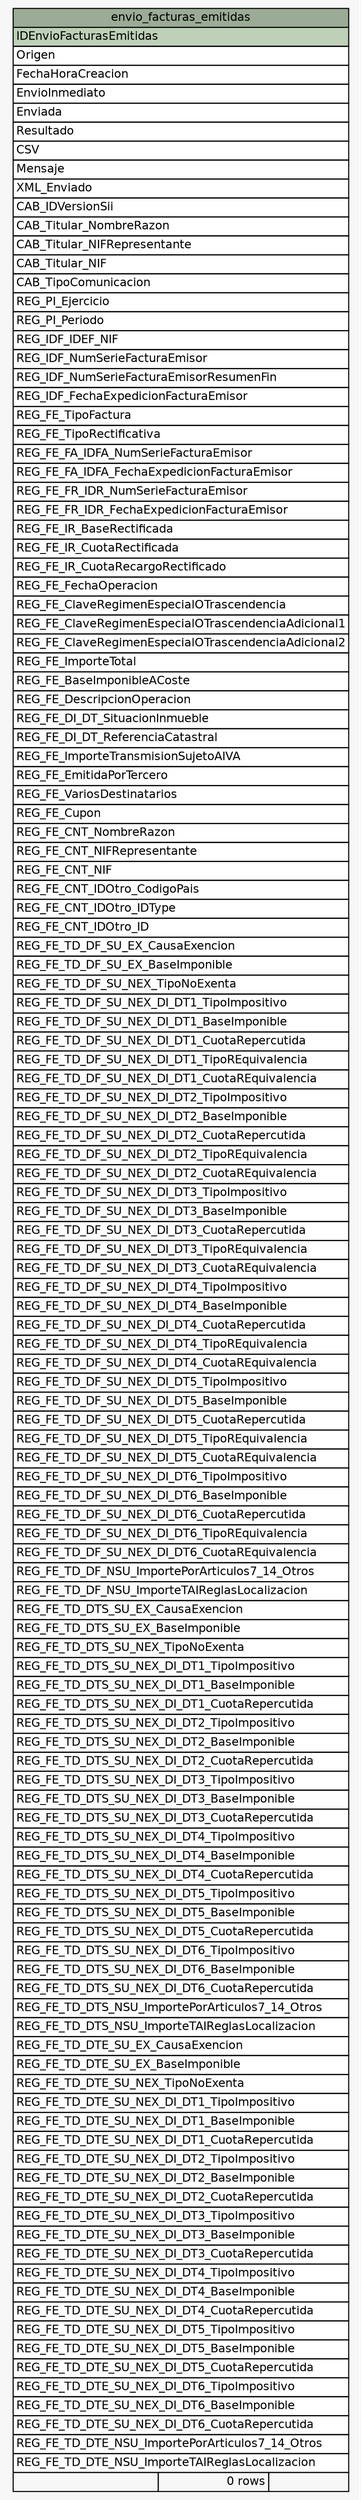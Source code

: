 // dot 2.38.0 on Windows 10 10.0
// SchemaSpy rev 590
digraph "envio_facturas_emitidas" {
  graph [
    rankdir="RL"
    bgcolor="#f7f7f7"
    nodesep="0.18"
    ranksep="0.46"
    fontname="Helvetica"
    fontsize="11"
  ];
  node [
    fontname="Helvetica"
    fontsize="11"
    shape="plaintext"
  ];
  edge [
    arrowsize="0.8"
  ];
  "envio_facturas_emitidas" [
    label=<
    <TABLE BORDER="0" CELLBORDER="1" CELLSPACING="0" BGCOLOR="#ffffff">
      <TR><TD COLSPAN="3" BGCOLOR="#9bab96" ALIGN="CENTER">envio_facturas_emitidas</TD></TR>
      <TR><TD PORT="IDEnvioFacturasEmitidas" COLSPAN="3" BGCOLOR="#bed1b8" ALIGN="LEFT">IDEnvioFacturasEmitidas</TD></TR>
      <TR><TD PORT="Origen" COLSPAN="3" ALIGN="LEFT">Origen</TD></TR>
      <TR><TD PORT="FechaHoraCreacion" COLSPAN="3" ALIGN="LEFT">FechaHoraCreacion</TD></TR>
      <TR><TD PORT="EnvioInmediato" COLSPAN="3" ALIGN="LEFT">EnvioInmediato</TD></TR>
      <TR><TD PORT="Enviada" COLSPAN="3" ALIGN="LEFT">Enviada</TD></TR>
      <TR><TD PORT="Resultado" COLSPAN="3" ALIGN="LEFT">Resultado</TD></TR>
      <TR><TD PORT="CSV" COLSPAN="3" ALIGN="LEFT">CSV</TD></TR>
      <TR><TD PORT="Mensaje" COLSPAN="3" ALIGN="LEFT">Mensaje</TD></TR>
      <TR><TD PORT="XML_Enviado" COLSPAN="3" ALIGN="LEFT">XML_Enviado</TD></TR>
      <TR><TD PORT="CAB_IDVersionSii" COLSPAN="3" ALIGN="LEFT">CAB_IDVersionSii</TD></TR>
      <TR><TD PORT="CAB_Titular_NombreRazon" COLSPAN="3" ALIGN="LEFT">CAB_Titular_NombreRazon</TD></TR>
      <TR><TD PORT="CAB_Titular_NIFRepresentante" COLSPAN="3" ALIGN="LEFT">CAB_Titular_NIFRepresentante</TD></TR>
      <TR><TD PORT="CAB_Titular_NIF" COLSPAN="3" ALIGN="LEFT">CAB_Titular_NIF</TD></TR>
      <TR><TD PORT="CAB_TipoComunicacion" COLSPAN="3" ALIGN="LEFT">CAB_TipoComunicacion</TD></TR>
      <TR><TD PORT="REG_PI_Ejercicio" COLSPAN="3" ALIGN="LEFT">REG_PI_Ejercicio</TD></TR>
      <TR><TD PORT="REG_PI_Periodo" COLSPAN="3" ALIGN="LEFT">REG_PI_Periodo</TD></TR>
      <TR><TD PORT="REG_IDF_IDEF_NIF" COLSPAN="3" ALIGN="LEFT">REG_IDF_IDEF_NIF</TD></TR>
      <TR><TD PORT="REG_IDF_NumSerieFacturaEmisor" COLSPAN="3" ALIGN="LEFT">REG_IDF_NumSerieFacturaEmisor</TD></TR>
      <TR><TD PORT="REG_IDF_NumSerieFacturaEmisorResumenFin" COLSPAN="3" ALIGN="LEFT">REG_IDF_NumSerieFacturaEmisorResumenFin</TD></TR>
      <TR><TD PORT="REG_IDF_FechaExpedicionFacturaEmisor" COLSPAN="3" ALIGN="LEFT">REG_IDF_FechaExpedicionFacturaEmisor</TD></TR>
      <TR><TD PORT="REG_FE_TipoFactura" COLSPAN="3" ALIGN="LEFT">REG_FE_TipoFactura</TD></TR>
      <TR><TD PORT="REG_FE_TipoRectificativa" COLSPAN="3" ALIGN="LEFT">REG_FE_TipoRectificativa</TD></TR>
      <TR><TD PORT="REG_FE_FA_IDFA_NumSerieFacturaEmisor" COLSPAN="3" ALIGN="LEFT">REG_FE_FA_IDFA_NumSerieFacturaEmisor</TD></TR>
      <TR><TD PORT="REG_FE_FA_IDFA_FechaExpedicionFacturaEmisor" COLSPAN="3" ALIGN="LEFT">REG_FE_FA_IDFA_FechaExpedicionFacturaEmisor</TD></TR>
      <TR><TD PORT="REG_FE_FR_IDR_NumSerieFacturaEmisor" COLSPAN="3" ALIGN="LEFT">REG_FE_FR_IDR_NumSerieFacturaEmisor</TD></TR>
      <TR><TD PORT="REG_FE_FR_IDR_FechaExpedicionFacturaEmisor" COLSPAN="3" ALIGN="LEFT">REG_FE_FR_IDR_FechaExpedicionFacturaEmisor</TD></TR>
      <TR><TD PORT="REG_FE_IR_BaseRectificada" COLSPAN="3" ALIGN="LEFT">REG_FE_IR_BaseRectificada</TD></TR>
      <TR><TD PORT="REG_FE_IR_CuotaRectificada" COLSPAN="3" ALIGN="LEFT">REG_FE_IR_CuotaRectificada</TD></TR>
      <TR><TD PORT="REG_FE_IR_CuotaRecargoRectificado" COLSPAN="3" ALIGN="LEFT">REG_FE_IR_CuotaRecargoRectificado</TD></TR>
      <TR><TD PORT="REG_FE_FechaOperacion" COLSPAN="3" ALIGN="LEFT">REG_FE_FechaOperacion</TD></TR>
      <TR><TD PORT="REG_FE_ClaveRegimenEspecialOTrascendencia" COLSPAN="3" ALIGN="LEFT">REG_FE_ClaveRegimenEspecialOTrascendencia</TD></TR>
      <TR><TD PORT="REG_FE_ClaveRegimenEspecialOTrascendenciaAdicional1" COLSPAN="3" ALIGN="LEFT">REG_FE_ClaveRegimenEspecialOTrascendenciaAdicional1</TD></TR>
      <TR><TD PORT="REG_FE_ClaveRegimenEspecialOTrascendenciaAdicional2" COLSPAN="3" ALIGN="LEFT">REG_FE_ClaveRegimenEspecialOTrascendenciaAdicional2</TD></TR>
      <TR><TD PORT="REG_FE_ImporteTotal" COLSPAN="3" ALIGN="LEFT">REG_FE_ImporteTotal</TD></TR>
      <TR><TD PORT="REG_FE_BaseImponibleACoste" COLSPAN="3" ALIGN="LEFT">REG_FE_BaseImponibleACoste</TD></TR>
      <TR><TD PORT="REG_FE_DescripcionOperacion" COLSPAN="3" ALIGN="LEFT">REG_FE_DescripcionOperacion</TD></TR>
      <TR><TD PORT="REG_FE_DI_DT_SituacionInmueble" COLSPAN="3" ALIGN="LEFT">REG_FE_DI_DT_SituacionInmueble</TD></TR>
      <TR><TD PORT="REG_FE_DI_DT_ReferenciaCatastral" COLSPAN="3" ALIGN="LEFT">REG_FE_DI_DT_ReferenciaCatastral</TD></TR>
      <TR><TD PORT="REG_FE_ImporteTransmisionSujetoAIVA" COLSPAN="3" ALIGN="LEFT">REG_FE_ImporteTransmisionSujetoAIVA</TD></TR>
      <TR><TD PORT="REG_FE_EmitidaPorTercero" COLSPAN="3" ALIGN="LEFT">REG_FE_EmitidaPorTercero</TD></TR>
      <TR><TD PORT="REG_FE_VariosDestinatarios" COLSPAN="3" ALIGN="LEFT">REG_FE_VariosDestinatarios</TD></TR>
      <TR><TD PORT="REG_FE_Cupon" COLSPAN="3" ALIGN="LEFT">REG_FE_Cupon</TD></TR>
      <TR><TD PORT="REG_FE_CNT_NombreRazon" COLSPAN="3" ALIGN="LEFT">REG_FE_CNT_NombreRazon</TD></TR>
      <TR><TD PORT="REG_FE_CNT_NIFRepresentante" COLSPAN="3" ALIGN="LEFT">REG_FE_CNT_NIFRepresentante</TD></TR>
      <TR><TD PORT="REG_FE_CNT_NIF" COLSPAN="3" ALIGN="LEFT">REG_FE_CNT_NIF</TD></TR>
      <TR><TD PORT="REG_FE_CNT_IDOtro_CodigoPais" COLSPAN="3" ALIGN="LEFT">REG_FE_CNT_IDOtro_CodigoPais</TD></TR>
      <TR><TD PORT="REG_FE_CNT_IDOtro_IDType" COLSPAN="3" ALIGN="LEFT">REG_FE_CNT_IDOtro_IDType</TD></TR>
      <TR><TD PORT="REG_FE_CNT_IDOtro_ID" COLSPAN="3" ALIGN="LEFT">REG_FE_CNT_IDOtro_ID</TD></TR>
      <TR><TD PORT="REG_FE_TD_DF_SU_EX_CausaExencion" COLSPAN="3" ALIGN="LEFT">REG_FE_TD_DF_SU_EX_CausaExencion</TD></TR>
      <TR><TD PORT="REG_FE_TD_DF_SU_EX_BaseImponible" COLSPAN="3" ALIGN="LEFT">REG_FE_TD_DF_SU_EX_BaseImponible</TD></TR>
      <TR><TD PORT="REG_FE_TD_DF_SU_NEX_TipoNoExenta" COLSPAN="3" ALIGN="LEFT">REG_FE_TD_DF_SU_NEX_TipoNoExenta</TD></TR>
      <TR><TD PORT="REG_FE_TD_DF_SU_NEX_DI_DT1_TipoImpositivo" COLSPAN="3" ALIGN="LEFT">REG_FE_TD_DF_SU_NEX_DI_DT1_TipoImpositivo</TD></TR>
      <TR><TD PORT="REG_FE_TD_DF_SU_NEX_DI_DT1_BaseImponible" COLSPAN="3" ALIGN="LEFT">REG_FE_TD_DF_SU_NEX_DI_DT1_BaseImponible</TD></TR>
      <TR><TD PORT="REG_FE_TD_DF_SU_NEX_DI_DT1_CuotaRepercutida" COLSPAN="3" ALIGN="LEFT">REG_FE_TD_DF_SU_NEX_DI_DT1_CuotaRepercutida</TD></TR>
      <TR><TD PORT="REG_FE_TD_DF_SU_NEX_DI_DT1_TipoREquivalencia" COLSPAN="3" ALIGN="LEFT">REG_FE_TD_DF_SU_NEX_DI_DT1_TipoREquivalencia</TD></TR>
      <TR><TD PORT="REG_FE_TD_DF_SU_NEX_DI_DT1_CuotaREquivalencia" COLSPAN="3" ALIGN="LEFT">REG_FE_TD_DF_SU_NEX_DI_DT1_CuotaREquivalencia</TD></TR>
      <TR><TD PORT="REG_FE_TD_DF_SU_NEX_DI_DT2_TipoImpositivo" COLSPAN="3" ALIGN="LEFT">REG_FE_TD_DF_SU_NEX_DI_DT2_TipoImpositivo</TD></TR>
      <TR><TD PORT="REG_FE_TD_DF_SU_NEX_DI_DT2_BaseImponible" COLSPAN="3" ALIGN="LEFT">REG_FE_TD_DF_SU_NEX_DI_DT2_BaseImponible</TD></TR>
      <TR><TD PORT="REG_FE_TD_DF_SU_NEX_DI_DT2_CuotaRepercutida" COLSPAN="3" ALIGN="LEFT">REG_FE_TD_DF_SU_NEX_DI_DT2_CuotaRepercutida</TD></TR>
      <TR><TD PORT="REG_FE_TD_DF_SU_NEX_DI_DT2_TipoREquivalencia" COLSPAN="3" ALIGN="LEFT">REG_FE_TD_DF_SU_NEX_DI_DT2_TipoREquivalencia</TD></TR>
      <TR><TD PORT="REG_FE_TD_DF_SU_NEX_DI_DT2_CuotaREquivalencia" COLSPAN="3" ALIGN="LEFT">REG_FE_TD_DF_SU_NEX_DI_DT2_CuotaREquivalencia</TD></TR>
      <TR><TD PORT="REG_FE_TD_DF_SU_NEX_DI_DT3_TipoImpositivo" COLSPAN="3" ALIGN="LEFT">REG_FE_TD_DF_SU_NEX_DI_DT3_TipoImpositivo</TD></TR>
      <TR><TD PORT="REG_FE_TD_DF_SU_NEX_DI_DT3_BaseImponible" COLSPAN="3" ALIGN="LEFT">REG_FE_TD_DF_SU_NEX_DI_DT3_BaseImponible</TD></TR>
      <TR><TD PORT="REG_FE_TD_DF_SU_NEX_DI_DT3_CuotaRepercutida" COLSPAN="3" ALIGN="LEFT">REG_FE_TD_DF_SU_NEX_DI_DT3_CuotaRepercutida</TD></TR>
      <TR><TD PORT="REG_FE_TD_DF_SU_NEX_DI_DT3_TipoREquivalencia" COLSPAN="3" ALIGN="LEFT">REG_FE_TD_DF_SU_NEX_DI_DT3_TipoREquivalencia</TD></TR>
      <TR><TD PORT="REG_FE_TD_DF_SU_NEX_DI_DT3_CuotaREquivalencia" COLSPAN="3" ALIGN="LEFT">REG_FE_TD_DF_SU_NEX_DI_DT3_CuotaREquivalencia</TD></TR>
      <TR><TD PORT="REG_FE_TD_DF_SU_NEX_DI_DT4_TipoImpositivo" COLSPAN="3" ALIGN="LEFT">REG_FE_TD_DF_SU_NEX_DI_DT4_TipoImpositivo</TD></TR>
      <TR><TD PORT="REG_FE_TD_DF_SU_NEX_DI_DT4_BaseImponible" COLSPAN="3" ALIGN="LEFT">REG_FE_TD_DF_SU_NEX_DI_DT4_BaseImponible</TD></TR>
      <TR><TD PORT="REG_FE_TD_DF_SU_NEX_DI_DT4_CuotaRepercutida" COLSPAN="3" ALIGN="LEFT">REG_FE_TD_DF_SU_NEX_DI_DT4_CuotaRepercutida</TD></TR>
      <TR><TD PORT="REG_FE_TD_DF_SU_NEX_DI_DT4_TipoREquivalencia" COLSPAN="3" ALIGN="LEFT">REG_FE_TD_DF_SU_NEX_DI_DT4_TipoREquivalencia</TD></TR>
      <TR><TD PORT="REG_FE_TD_DF_SU_NEX_DI_DT4_CuotaREquivalencia" COLSPAN="3" ALIGN="LEFT">REG_FE_TD_DF_SU_NEX_DI_DT4_CuotaREquivalencia</TD></TR>
      <TR><TD PORT="REG_FE_TD_DF_SU_NEX_DI_DT5_TipoImpositivo" COLSPAN="3" ALIGN="LEFT">REG_FE_TD_DF_SU_NEX_DI_DT5_TipoImpositivo</TD></TR>
      <TR><TD PORT="REG_FE_TD_DF_SU_NEX_DI_DT5_BaseImponible" COLSPAN="3" ALIGN="LEFT">REG_FE_TD_DF_SU_NEX_DI_DT5_BaseImponible</TD></TR>
      <TR><TD PORT="REG_FE_TD_DF_SU_NEX_DI_DT5_CuotaRepercutida" COLSPAN="3" ALIGN="LEFT">REG_FE_TD_DF_SU_NEX_DI_DT5_CuotaRepercutida</TD></TR>
      <TR><TD PORT="REG_FE_TD_DF_SU_NEX_DI_DT5_TipoREquivalencia" COLSPAN="3" ALIGN="LEFT">REG_FE_TD_DF_SU_NEX_DI_DT5_TipoREquivalencia</TD></TR>
      <TR><TD PORT="REG_FE_TD_DF_SU_NEX_DI_DT5_CuotaREquivalencia" COLSPAN="3" ALIGN="LEFT">REG_FE_TD_DF_SU_NEX_DI_DT5_CuotaREquivalencia</TD></TR>
      <TR><TD PORT="REG_FE_TD_DF_SU_NEX_DI_DT6_TipoImpositivo" COLSPAN="3" ALIGN="LEFT">REG_FE_TD_DF_SU_NEX_DI_DT6_TipoImpositivo</TD></TR>
      <TR><TD PORT="REG_FE_TD_DF_SU_NEX_DI_DT6_BaseImponible" COLSPAN="3" ALIGN="LEFT">REG_FE_TD_DF_SU_NEX_DI_DT6_BaseImponible</TD></TR>
      <TR><TD PORT="REG_FE_TD_DF_SU_NEX_DI_DT6_CuotaRepercutida" COLSPAN="3" ALIGN="LEFT">REG_FE_TD_DF_SU_NEX_DI_DT6_CuotaRepercutida</TD></TR>
      <TR><TD PORT="REG_FE_TD_DF_SU_NEX_DI_DT6_TipoREquivalencia" COLSPAN="3" ALIGN="LEFT">REG_FE_TD_DF_SU_NEX_DI_DT6_TipoREquivalencia</TD></TR>
      <TR><TD PORT="REG_FE_TD_DF_SU_NEX_DI_DT6_CuotaREquivalencia" COLSPAN="3" ALIGN="LEFT">REG_FE_TD_DF_SU_NEX_DI_DT6_CuotaREquivalencia</TD></TR>
      <TR><TD PORT="REG_FE_TD_DF_NSU_ImportePorArticulos7_14_Otros" COLSPAN="3" ALIGN="LEFT">REG_FE_TD_DF_NSU_ImportePorArticulos7_14_Otros</TD></TR>
      <TR><TD PORT="REG_FE_TD_DF_NSU_ImporteTAIReglasLocalizacion" COLSPAN="3" ALIGN="LEFT">REG_FE_TD_DF_NSU_ImporteTAIReglasLocalizacion</TD></TR>
      <TR><TD PORT="REG_FE_TD_DTS_SU_EX_CausaExencion" COLSPAN="3" ALIGN="LEFT">REG_FE_TD_DTS_SU_EX_CausaExencion</TD></TR>
      <TR><TD PORT="REG_FE_TD_DTS_SU_EX_BaseImponible" COLSPAN="3" ALIGN="LEFT">REG_FE_TD_DTS_SU_EX_BaseImponible</TD></TR>
      <TR><TD PORT="REG_FE_TD_DTS_SU_NEX_TipoNoExenta" COLSPAN="3" ALIGN="LEFT">REG_FE_TD_DTS_SU_NEX_TipoNoExenta</TD></TR>
      <TR><TD PORT="REG_FE_TD_DTS_SU_NEX_DI_DT1_TipoImpositivo" COLSPAN="3" ALIGN="LEFT">REG_FE_TD_DTS_SU_NEX_DI_DT1_TipoImpositivo</TD></TR>
      <TR><TD PORT="REG_FE_TD_DTS_SU_NEX_DI_DT1_BaseImponible" COLSPAN="3" ALIGN="LEFT">REG_FE_TD_DTS_SU_NEX_DI_DT1_BaseImponible</TD></TR>
      <TR><TD PORT="REG_FE_TD_DTS_SU_NEX_DI_DT1_CuotaRepercutida" COLSPAN="3" ALIGN="LEFT">REG_FE_TD_DTS_SU_NEX_DI_DT1_CuotaRepercutida</TD></TR>
      <TR><TD PORT="REG_FE_TD_DTS_SU_NEX_DI_DT2_TipoImpositivo" COLSPAN="3" ALIGN="LEFT">REG_FE_TD_DTS_SU_NEX_DI_DT2_TipoImpositivo</TD></TR>
      <TR><TD PORT="REG_FE_TD_DTS_SU_NEX_DI_DT2_BaseImponible" COLSPAN="3" ALIGN="LEFT">REG_FE_TD_DTS_SU_NEX_DI_DT2_BaseImponible</TD></TR>
      <TR><TD PORT="REG_FE_TD_DTS_SU_NEX_DI_DT2_CuotaRepercutida" COLSPAN="3" ALIGN="LEFT">REG_FE_TD_DTS_SU_NEX_DI_DT2_CuotaRepercutida</TD></TR>
      <TR><TD PORT="REG_FE_TD_DTS_SU_NEX_DI_DT3_TipoImpositivo" COLSPAN="3" ALIGN="LEFT">REG_FE_TD_DTS_SU_NEX_DI_DT3_TipoImpositivo</TD></TR>
      <TR><TD PORT="REG_FE_TD_DTS_SU_NEX_DI_DT3_BaseImponible" COLSPAN="3" ALIGN="LEFT">REG_FE_TD_DTS_SU_NEX_DI_DT3_BaseImponible</TD></TR>
      <TR><TD PORT="REG_FE_TD_DTS_SU_NEX_DI_DT3_CuotaRepercutida" COLSPAN="3" ALIGN="LEFT">REG_FE_TD_DTS_SU_NEX_DI_DT3_CuotaRepercutida</TD></TR>
      <TR><TD PORT="REG_FE_TD_DTS_SU_NEX_DI_DT4_TipoImpositivo" COLSPAN="3" ALIGN="LEFT">REG_FE_TD_DTS_SU_NEX_DI_DT4_TipoImpositivo</TD></TR>
      <TR><TD PORT="REG_FE_TD_DTS_SU_NEX_DI_DT4_BaseImponible" COLSPAN="3" ALIGN="LEFT">REG_FE_TD_DTS_SU_NEX_DI_DT4_BaseImponible</TD></TR>
      <TR><TD PORT="REG_FE_TD_DTS_SU_NEX_DI_DT4_CuotaRepercutida" COLSPAN="3" ALIGN="LEFT">REG_FE_TD_DTS_SU_NEX_DI_DT4_CuotaRepercutida</TD></TR>
      <TR><TD PORT="REG_FE_TD_DTS_SU_NEX_DI_DT5_TipoImpositivo" COLSPAN="3" ALIGN="LEFT">REG_FE_TD_DTS_SU_NEX_DI_DT5_TipoImpositivo</TD></TR>
      <TR><TD PORT="REG_FE_TD_DTS_SU_NEX_DI_DT5_BaseImponible" COLSPAN="3" ALIGN="LEFT">REG_FE_TD_DTS_SU_NEX_DI_DT5_BaseImponible</TD></TR>
      <TR><TD PORT="REG_FE_TD_DTS_SU_NEX_DI_DT5_CuotaRepercutida" COLSPAN="3" ALIGN="LEFT">REG_FE_TD_DTS_SU_NEX_DI_DT5_CuotaRepercutida</TD></TR>
      <TR><TD PORT="REG_FE_TD_DTS_SU_NEX_DI_DT6_TipoImpositivo" COLSPAN="3" ALIGN="LEFT">REG_FE_TD_DTS_SU_NEX_DI_DT6_TipoImpositivo</TD></TR>
      <TR><TD PORT="REG_FE_TD_DTS_SU_NEX_DI_DT6_BaseImponible" COLSPAN="3" ALIGN="LEFT">REG_FE_TD_DTS_SU_NEX_DI_DT6_BaseImponible</TD></TR>
      <TR><TD PORT="REG_FE_TD_DTS_SU_NEX_DI_DT6_CuotaRepercutida" COLSPAN="3" ALIGN="LEFT">REG_FE_TD_DTS_SU_NEX_DI_DT6_CuotaRepercutida</TD></TR>
      <TR><TD PORT="REG_FE_TD_DTS_NSU_ImportePorArticulos7_14_Otros" COLSPAN="3" ALIGN="LEFT">REG_FE_TD_DTS_NSU_ImportePorArticulos7_14_Otros</TD></TR>
      <TR><TD PORT="REG_FE_TD_DTS_NSU_ImporteTAIReglasLocalizacion" COLSPAN="3" ALIGN="LEFT">REG_FE_TD_DTS_NSU_ImporteTAIReglasLocalizacion</TD></TR>
      <TR><TD PORT="REG_FE_TD_DTE_SU_EX_CausaExencion" COLSPAN="3" ALIGN="LEFT">REG_FE_TD_DTE_SU_EX_CausaExencion</TD></TR>
      <TR><TD PORT="REG_FE_TD_DTE_SU_EX_BaseImponible" COLSPAN="3" ALIGN="LEFT">REG_FE_TD_DTE_SU_EX_BaseImponible</TD></TR>
      <TR><TD PORT="REG_FE_TD_DTE_SU_NEX_TipoNoExenta" COLSPAN="3" ALIGN="LEFT">REG_FE_TD_DTE_SU_NEX_TipoNoExenta</TD></TR>
      <TR><TD PORT="REG_FE_TD_DTE_SU_NEX_DI_DT1_TipoImpositivo" COLSPAN="3" ALIGN="LEFT">REG_FE_TD_DTE_SU_NEX_DI_DT1_TipoImpositivo</TD></TR>
      <TR><TD PORT="REG_FE_TD_DTE_SU_NEX_DI_DT1_BaseImponible" COLSPAN="3" ALIGN="LEFT">REG_FE_TD_DTE_SU_NEX_DI_DT1_BaseImponible</TD></TR>
      <TR><TD PORT="REG_FE_TD_DTE_SU_NEX_DI_DT1_CuotaRepercutida" COLSPAN="3" ALIGN="LEFT">REG_FE_TD_DTE_SU_NEX_DI_DT1_CuotaRepercutida</TD></TR>
      <TR><TD PORT="REG_FE_TD_DTE_SU_NEX_DI_DT2_TipoImpositivo" COLSPAN="3" ALIGN="LEFT">REG_FE_TD_DTE_SU_NEX_DI_DT2_TipoImpositivo</TD></TR>
      <TR><TD PORT="REG_FE_TD_DTE_SU_NEX_DI_DT2_BaseImponible" COLSPAN="3" ALIGN="LEFT">REG_FE_TD_DTE_SU_NEX_DI_DT2_BaseImponible</TD></TR>
      <TR><TD PORT="REG_FE_TD_DTE_SU_NEX_DI_DT2_CuotaRepercutida" COLSPAN="3" ALIGN="LEFT">REG_FE_TD_DTE_SU_NEX_DI_DT2_CuotaRepercutida</TD></TR>
      <TR><TD PORT="REG_FE_TD_DTE_SU_NEX_DI_DT3_TipoImpositivo" COLSPAN="3" ALIGN="LEFT">REG_FE_TD_DTE_SU_NEX_DI_DT3_TipoImpositivo</TD></TR>
      <TR><TD PORT="REG_FE_TD_DTE_SU_NEX_DI_DT3_BaseImponible" COLSPAN="3" ALIGN="LEFT">REG_FE_TD_DTE_SU_NEX_DI_DT3_BaseImponible</TD></TR>
      <TR><TD PORT="REG_FE_TD_DTE_SU_NEX_DI_DT3_CuotaRepercutida" COLSPAN="3" ALIGN="LEFT">REG_FE_TD_DTE_SU_NEX_DI_DT3_CuotaRepercutida</TD></TR>
      <TR><TD PORT="REG_FE_TD_DTE_SU_NEX_DI_DT4_TipoImpositivo" COLSPAN="3" ALIGN="LEFT">REG_FE_TD_DTE_SU_NEX_DI_DT4_TipoImpositivo</TD></TR>
      <TR><TD PORT="REG_FE_TD_DTE_SU_NEX_DI_DT4_BaseImponible" COLSPAN="3" ALIGN="LEFT">REG_FE_TD_DTE_SU_NEX_DI_DT4_BaseImponible</TD></TR>
      <TR><TD PORT="REG_FE_TD_DTE_SU_NEX_DI_DT4_CuotaRepercutida" COLSPAN="3" ALIGN="LEFT">REG_FE_TD_DTE_SU_NEX_DI_DT4_CuotaRepercutida</TD></TR>
      <TR><TD PORT="REG_FE_TD_DTE_SU_NEX_DI_DT5_TipoImpositivo" COLSPAN="3" ALIGN="LEFT">REG_FE_TD_DTE_SU_NEX_DI_DT5_TipoImpositivo</TD></TR>
      <TR><TD PORT="REG_FE_TD_DTE_SU_NEX_DI_DT5_BaseImponible" COLSPAN="3" ALIGN="LEFT">REG_FE_TD_DTE_SU_NEX_DI_DT5_BaseImponible</TD></TR>
      <TR><TD PORT="REG_FE_TD_DTE_SU_NEX_DI_DT5_CuotaRepercutida" COLSPAN="3" ALIGN="LEFT">REG_FE_TD_DTE_SU_NEX_DI_DT5_CuotaRepercutida</TD></TR>
      <TR><TD PORT="REG_FE_TD_DTE_SU_NEX_DI_DT6_TipoImpositivo" COLSPAN="3" ALIGN="LEFT">REG_FE_TD_DTE_SU_NEX_DI_DT6_TipoImpositivo</TD></TR>
      <TR><TD PORT="REG_FE_TD_DTE_SU_NEX_DI_DT6_BaseImponible" COLSPAN="3" ALIGN="LEFT">REG_FE_TD_DTE_SU_NEX_DI_DT6_BaseImponible</TD></TR>
      <TR><TD PORT="REG_FE_TD_DTE_SU_NEX_DI_DT6_CuotaRepercutida" COLSPAN="3" ALIGN="LEFT">REG_FE_TD_DTE_SU_NEX_DI_DT6_CuotaRepercutida</TD></TR>
      <TR><TD PORT="REG_FE_TD_DTE_NSU_ImportePorArticulos7_14_Otros" COLSPAN="3" ALIGN="LEFT">REG_FE_TD_DTE_NSU_ImportePorArticulos7_14_Otros</TD></TR>
      <TR><TD PORT="REG_FE_TD_DTE_NSU_ImporteTAIReglasLocalizacion" COLSPAN="3" ALIGN="LEFT">REG_FE_TD_DTE_NSU_ImporteTAIReglasLocalizacion</TD></TR>
      <TR><TD ALIGN="LEFT" BGCOLOR="#f7f7f7">  </TD><TD ALIGN="RIGHT" BGCOLOR="#f7f7f7">0 rows</TD><TD ALIGN="RIGHT" BGCOLOR="#f7f7f7">  </TD></TR>
    </TABLE>>
    URL="tables/envio_facturas_emitidas.html"
    tooltip="envio_facturas_emitidas"
  ];
}
